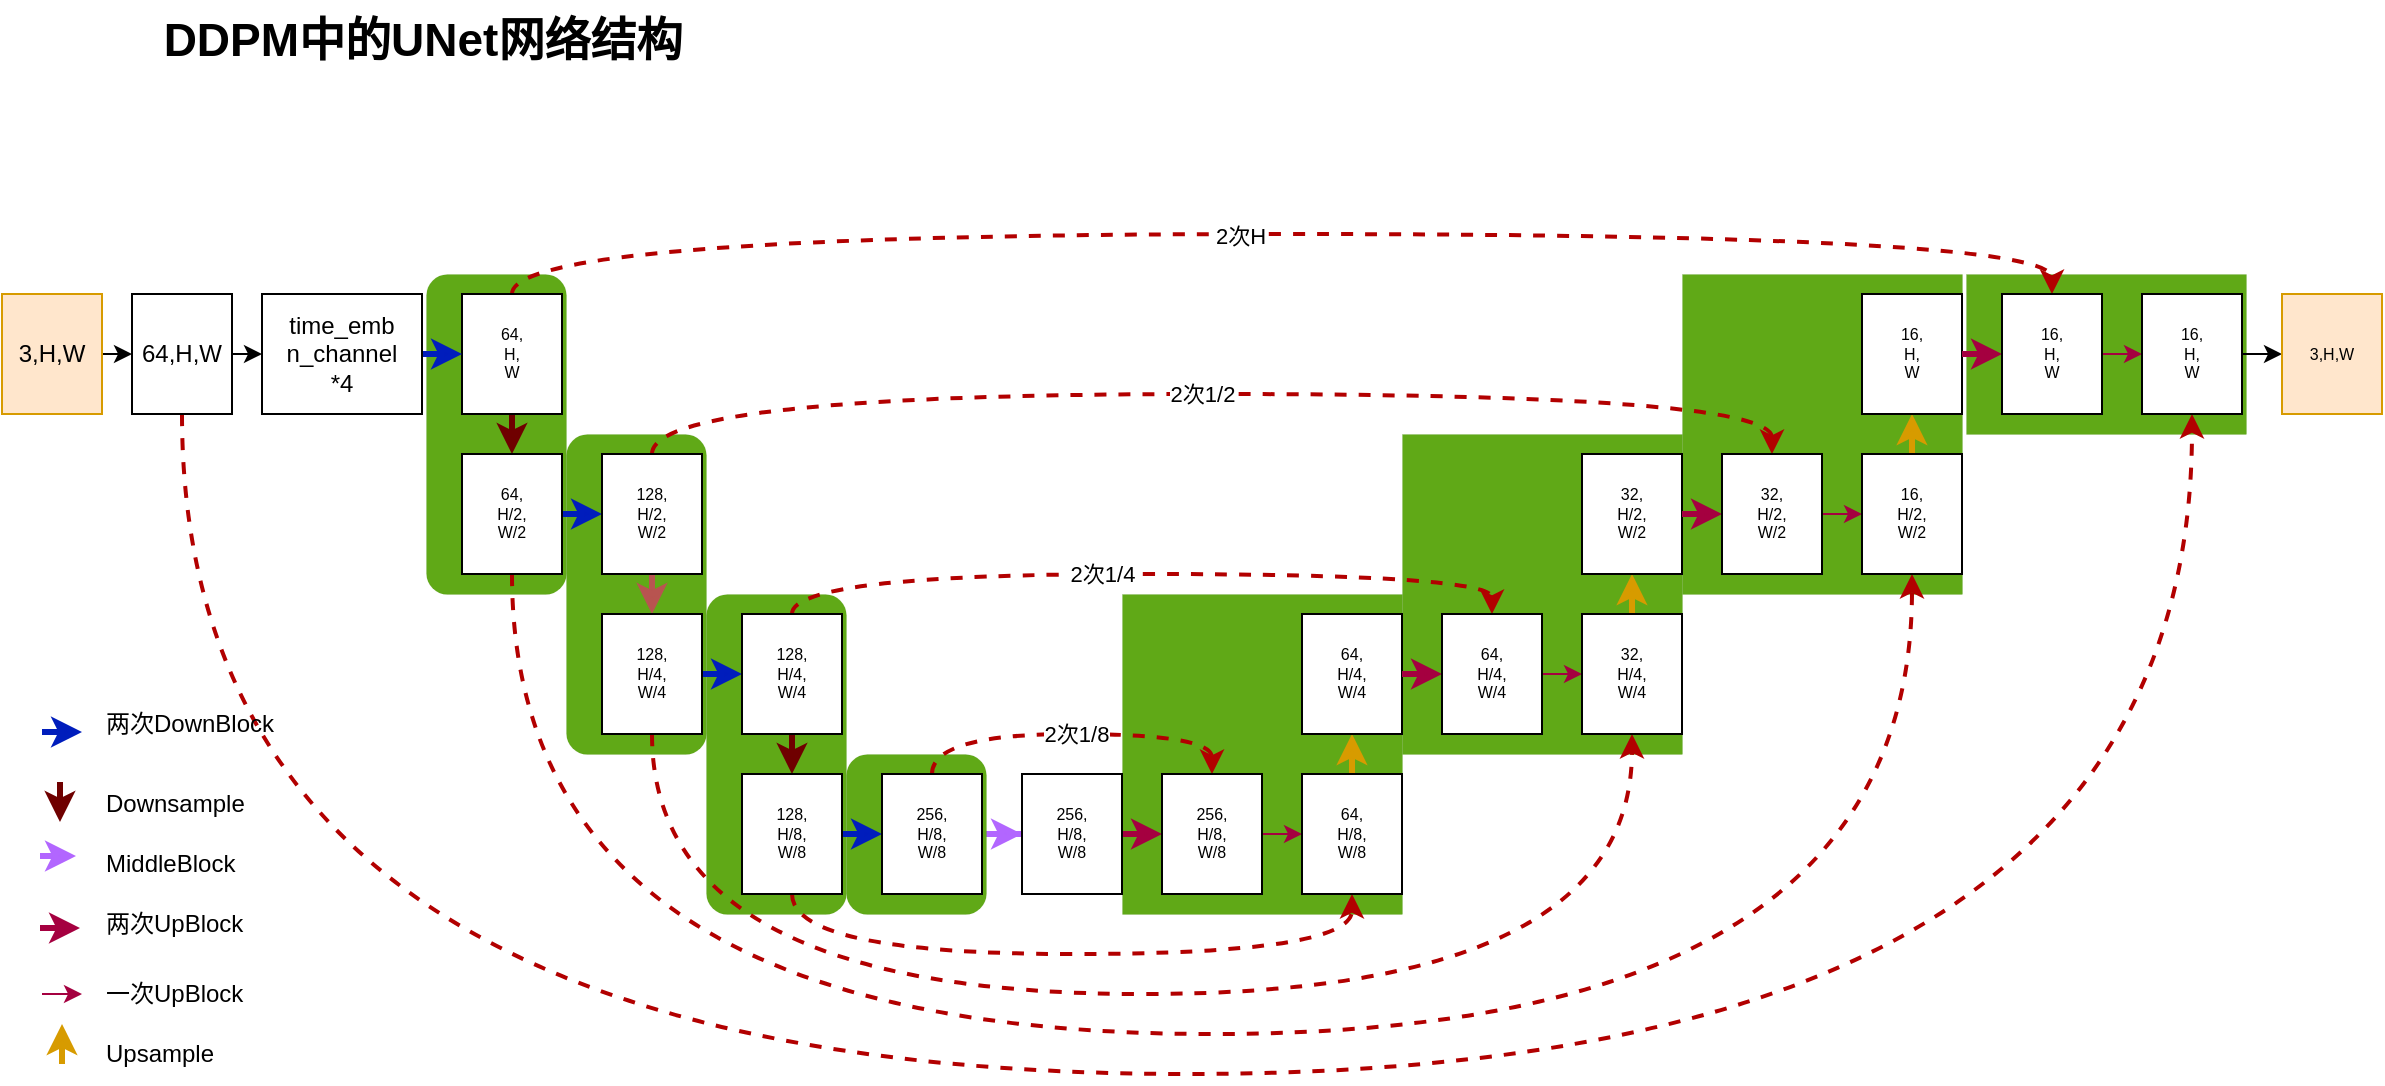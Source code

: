 <mxfile version="26.1.0">
  <diagram name="第 1 页" id="UOmE74sla-6Xq4TzrCP9">
    <mxGraphModel dx="1426" dy="755" grid="1" gridSize="10" guides="1" tooltips="1" connect="1" arrows="1" fold="1" page="1" pageScale="1" pageWidth="827" pageHeight="1169" math="0" shadow="0">
      <root>
        <mxCell id="0" />
        <mxCell id="1" parent="0" />
        <mxCell id="e_rMs-paFZbYIKmKLnwe-75" value="" style="rounded=0;whiteSpace=wrap;html=1;dashed=1;fillColor=#60a917;fontColor=#ffffff;strokeColor=#2D7600;strokeWidth=0;" parent="1" vertex="1">
          <mxGeometry x="1062" y="210" width="140" height="80" as="geometry" />
        </mxCell>
        <mxCell id="e_rMs-paFZbYIKmKLnwe-74" value="" style="rounded=0;whiteSpace=wrap;html=1;dashed=1;fillColor=#60a917;fontColor=#ffffff;strokeColor=#2D7600;strokeWidth=0;" parent="1" vertex="1">
          <mxGeometry x="920" y="210" width="140" height="160" as="geometry" />
        </mxCell>
        <mxCell id="e_rMs-paFZbYIKmKLnwe-73" value="" style="rounded=0;whiteSpace=wrap;html=1;dashed=1;fillColor=#60a917;fontColor=#ffffff;strokeColor=#2D7600;strokeWidth=0;" parent="1" vertex="1">
          <mxGeometry x="780" y="290" width="140" height="160" as="geometry" />
        </mxCell>
        <mxCell id="e_rMs-paFZbYIKmKLnwe-60" value="" style="rounded=0;whiteSpace=wrap;html=1;dashed=1;fillColor=#60a917;fontColor=#ffffff;strokeColor=#2D7600;strokeWidth=0;" parent="1" vertex="1">
          <mxGeometry x="640" y="370" width="140" height="160" as="geometry" />
        </mxCell>
        <mxCell id="e_rMs-paFZbYIKmKLnwe-37" style="edgeStyle=orthogonalEdgeStyle;rounded=0;orthogonalLoop=1;jettySize=auto;html=1;exitX=1;exitY=0.5;exitDx=0;exitDy=0;fillColor=#6a00ff;strokeColor=#B266FF;strokeWidth=3;" parent="1" source="e_rMs-paFZbYIKmKLnwe-35" target="e_rMs-paFZbYIKmKLnwe-36" edge="1">
          <mxGeometry relative="1" as="geometry" />
        </mxCell>
        <mxCell id="e_rMs-paFZbYIKmKLnwe-35" value="" style="rounded=1;whiteSpace=wrap;html=1;dashed=1;fillColor=#60a917;fontColor=#ffffff;strokeColor=#2D7600;strokeWidth=0;" parent="1" vertex="1">
          <mxGeometry x="502" y="450" width="70" height="80" as="geometry" />
        </mxCell>
        <mxCell id="e_rMs-paFZbYIKmKLnwe-34" value="" style="rounded=1;whiteSpace=wrap;html=1;dashed=1;fillColor=#60a917;fontColor=#ffffff;strokeColor=#2D7600;strokeWidth=0;" parent="1" vertex="1">
          <mxGeometry x="432" y="370" width="70" height="160" as="geometry" />
        </mxCell>
        <mxCell id="e_rMs-paFZbYIKmKLnwe-33" value="" style="rounded=1;whiteSpace=wrap;html=1;dashed=1;fillColor=#60a917;fontColor=#ffffff;strokeColor=#2D7600;strokeWidth=0;" parent="1" vertex="1">
          <mxGeometry x="362" y="290" width="70" height="160" as="geometry" />
        </mxCell>
        <mxCell id="e_rMs-paFZbYIKmKLnwe-32" value="" style="rounded=1;whiteSpace=wrap;html=1;fillColor=#60a917;fontColor=#ffffff;strokeColor=#2D7600;strokeWidth=0;" parent="1" vertex="1">
          <mxGeometry x="292" y="210" width="70" height="160" as="geometry" />
        </mxCell>
        <mxCell id="e_rMs-paFZbYIKmKLnwe-8" style="edgeStyle=orthogonalEdgeStyle;rounded=0;orthogonalLoop=1;jettySize=auto;html=1;exitX=1;exitY=0.5;exitDx=0;exitDy=0;entryX=0;entryY=0.5;entryDx=0;entryDy=0;" parent="1" source="e_rMs-paFZbYIKmKLnwe-1" target="e_rMs-paFZbYIKmKLnwe-2" edge="1">
          <mxGeometry relative="1" as="geometry" />
        </mxCell>
        <mxCell id="e_rMs-paFZbYIKmKLnwe-1" value="3,H,W" style="whiteSpace=wrap;html=1;fillColor=#ffe6cc;strokeColor=#d79b00;" parent="1" vertex="1">
          <mxGeometry x="80" y="220" width="50" height="60" as="geometry" />
        </mxCell>
        <mxCell id="e_rMs-paFZbYIKmKLnwe-9" style="edgeStyle=orthogonalEdgeStyle;rounded=0;orthogonalLoop=1;jettySize=auto;html=1;exitX=1;exitY=0.5;exitDx=0;exitDy=0;entryX=0;entryY=0.5;entryDx=0;entryDy=0;" parent="1" source="e_rMs-paFZbYIKmKLnwe-2" target="e_rMs-paFZbYIKmKLnwe-4" edge="1">
          <mxGeometry relative="1" as="geometry" />
        </mxCell>
        <mxCell id="e_rMs-paFZbYIKmKLnwe-90" style="edgeStyle=orthogonalEdgeStyle;rounded=0;orthogonalLoop=1;jettySize=auto;html=1;exitX=0.5;exitY=1;exitDx=0;exitDy=0;entryX=0.5;entryY=1;entryDx=0;entryDy=0;fillColor=#e51400;strokeColor=#B20000;strokeWidth=2;curved=1;dashed=1;" parent="1" source="e_rMs-paFZbYIKmKLnwe-2" target="e_rMs-paFZbYIKmKLnwe-71" edge="1">
          <mxGeometry relative="1" as="geometry">
            <Array as="points">
              <mxPoint x="170" y="610" />
              <mxPoint x="1175" y="610" />
            </Array>
          </mxGeometry>
        </mxCell>
        <mxCell id="e_rMs-paFZbYIKmKLnwe-2" value="64,H,W" style="whiteSpace=wrap;html=1;" parent="1" vertex="1">
          <mxGeometry x="145" y="220" width="50" height="60" as="geometry" />
        </mxCell>
        <mxCell id="e_rMs-paFZbYIKmKLnwe-14" style="edgeStyle=orthogonalEdgeStyle;rounded=0;orthogonalLoop=1;jettySize=auto;html=1;exitX=0.5;exitY=1;exitDx=0;exitDy=0;entryX=0.5;entryY=0;entryDx=0;entryDy=0;fillColor=#a20025;strokeColor=#6F0000;strokeWidth=3;" parent="1" source="e_rMs-paFZbYIKmKLnwe-3" target="e_rMs-paFZbYIKmKLnwe-13" edge="1">
          <mxGeometry relative="1" as="geometry" />
        </mxCell>
        <mxCell id="e_rMs-paFZbYIKmKLnwe-88" style="edgeStyle=orthogonalEdgeStyle;rounded=0;orthogonalLoop=1;jettySize=auto;html=1;exitX=0.5;exitY=0;exitDx=0;exitDy=0;entryX=0.5;entryY=0;entryDx=0;entryDy=0;fillColor=#e51400;strokeColor=#B20000;curved=1;dashed=1;strokeWidth=2;" parent="1" source="e_rMs-paFZbYIKmKLnwe-3" target="e_rMs-paFZbYIKmKLnwe-69" edge="1">
          <mxGeometry relative="1" as="geometry">
            <Array as="points">
              <mxPoint x="335" y="190" />
              <mxPoint x="1105" y="190" />
            </Array>
          </mxGeometry>
        </mxCell>
        <mxCell id="e_rMs-paFZbYIKmKLnwe-89" value="2次H" style="edgeLabel;html=1;align=center;verticalAlign=middle;resizable=0;points=[];" parent="e_rMs-paFZbYIKmKLnwe-88" vertex="1" connectable="0">
          <mxGeometry x="-0.052" y="-1" relative="1" as="geometry">
            <mxPoint as="offset" />
          </mxGeometry>
        </mxCell>
        <mxCell id="e_rMs-paFZbYIKmKLnwe-3" value="64,&lt;div&gt;H,&lt;/div&gt;&lt;div&gt;W&lt;/div&gt;" style="whiteSpace=wrap;html=1;fontSize=8;" parent="1" vertex="1">
          <mxGeometry x="310" y="220" width="50" height="60" as="geometry" />
        </mxCell>
        <mxCell id="e_rMs-paFZbYIKmKLnwe-7" style="edgeStyle=orthogonalEdgeStyle;rounded=0;orthogonalLoop=1;jettySize=auto;html=1;exitX=1;exitY=0.5;exitDx=0;exitDy=0;entryX=0;entryY=0.5;entryDx=0;entryDy=0;fillColor=#0050ef;strokeColor=#001DBC;strokeWidth=3;" parent="1" source="e_rMs-paFZbYIKmKLnwe-4" target="e_rMs-paFZbYIKmKLnwe-3" edge="1">
          <mxGeometry relative="1" as="geometry" />
        </mxCell>
        <mxCell id="e_rMs-paFZbYIKmKLnwe-4" value="time_emb&lt;div&gt;&lt;span style=&quot;background-color: transparent; color: light-dark(rgb(0, 0, 0), rgb(255, 255, 255));&quot;&gt;n_channel&lt;/span&gt;&lt;/div&gt;&lt;div&gt;&lt;span style=&quot;background-color: transparent; color: light-dark(rgb(0, 0, 0), rgb(255, 255, 255));&quot;&gt;*4&lt;/span&gt;&lt;/div&gt;" style="whiteSpace=wrap;html=1;" parent="1" vertex="1">
          <mxGeometry x="210" y="220" width="80" height="60" as="geometry" />
        </mxCell>
        <mxCell id="e_rMs-paFZbYIKmKLnwe-11" style="edgeStyle=orthogonalEdgeStyle;rounded=0;orthogonalLoop=1;jettySize=auto;html=1;exitX=1;exitY=0.5;exitDx=0;exitDy=0;entryX=0;entryY=0.5;entryDx=0;entryDy=0;fillColor=#0050ef;strokeColor=#001DBC;strokeWidth=3;" parent="1" edge="1">
          <mxGeometry relative="1" as="geometry">
            <mxPoint x="100" y="439" as="sourcePoint" />
            <mxPoint x="120" y="439" as="targetPoint" />
          </mxGeometry>
        </mxCell>
        <mxCell id="e_rMs-paFZbYIKmKLnwe-12" value="两次DownBlock" style="text;html=1;align=left;verticalAlign=middle;resizable=0;points=[];autosize=1;strokeColor=none;fillColor=none;" parent="1" vertex="1">
          <mxGeometry x="130" y="420" width="110" height="30" as="geometry" />
        </mxCell>
        <mxCell id="e_rMs-paFZbYIKmKLnwe-18" style="edgeStyle=orthogonalEdgeStyle;rounded=0;orthogonalLoop=1;jettySize=auto;html=1;exitX=1;exitY=0.5;exitDx=0;exitDy=0;entryX=0;entryY=0.5;entryDx=0;entryDy=0;fillColor=#0050ef;strokeColor=#001DBC;strokeWidth=3;" parent="1" source="e_rMs-paFZbYIKmKLnwe-13" target="e_rMs-paFZbYIKmKLnwe-17" edge="1">
          <mxGeometry relative="1" as="geometry" />
        </mxCell>
        <mxCell id="e_rMs-paFZbYIKmKLnwe-86" style="edgeStyle=orthogonalEdgeStyle;rounded=0;orthogonalLoop=1;jettySize=auto;html=1;exitX=0.5;exitY=1;exitDx=0;exitDy=0;entryX=0.5;entryY=1;entryDx=0;entryDy=0;startArrow=none;startFill=0;curved=1;dashed=1;fillColor=#e51400;strokeColor=#B20000;strokeWidth=2;" parent="1" source="e_rMs-paFZbYIKmKLnwe-13" target="e_rMs-paFZbYIKmKLnwe-65" edge="1">
          <mxGeometry relative="1" as="geometry">
            <Array as="points">
              <mxPoint x="335" y="590" />
              <mxPoint x="1035" y="590" />
            </Array>
          </mxGeometry>
        </mxCell>
        <mxCell id="e_rMs-paFZbYIKmKLnwe-13" value="64,&lt;div&gt;H/2,&lt;/div&gt;&lt;div&gt;W/2&lt;/div&gt;" style="whiteSpace=wrap;html=1;fontSize=8;" parent="1" vertex="1">
          <mxGeometry x="310" y="300" width="50" height="60" as="geometry" />
        </mxCell>
        <mxCell id="e_rMs-paFZbYIKmKLnwe-15" style="edgeStyle=orthogonalEdgeStyle;rounded=0;orthogonalLoop=1;jettySize=auto;html=1;exitX=0.5;exitY=1;exitDx=0;exitDy=0;entryX=0.5;entryY=0;entryDx=0;entryDy=0;fillColor=#a20025;strokeColor=#6F0000;strokeWidth=3;" parent="1" edge="1">
          <mxGeometry relative="1" as="geometry">
            <mxPoint x="109" y="464" as="sourcePoint" />
            <mxPoint x="109" y="484" as="targetPoint" />
          </mxGeometry>
        </mxCell>
        <mxCell id="e_rMs-paFZbYIKmKLnwe-16" value="Downsample" style="text;html=1;align=left;verticalAlign=middle;resizable=0;points=[];autosize=1;strokeColor=none;fillColor=none;" parent="1" vertex="1">
          <mxGeometry x="130" y="460" width="90" height="30" as="geometry" />
        </mxCell>
        <mxCell id="e_rMs-paFZbYIKmKLnwe-23" style="edgeStyle=orthogonalEdgeStyle;rounded=0;orthogonalLoop=1;jettySize=auto;html=1;exitX=0.5;exitY=1;exitDx=0;exitDy=0;entryX=0.5;entryY=0;entryDx=0;entryDy=0;fillColor=#f8cecc;strokeColor=#b85450;strokeWidth=3;" parent="1" source="e_rMs-paFZbYIKmKLnwe-17" target="e_rMs-paFZbYIKmKLnwe-22" edge="1">
          <mxGeometry relative="1" as="geometry" />
        </mxCell>
        <mxCell id="e_rMs-paFZbYIKmKLnwe-85" style="edgeStyle=orthogonalEdgeStyle;rounded=0;orthogonalLoop=1;jettySize=auto;html=1;exitX=0.5;exitY=0;exitDx=0;exitDy=0;entryX=0.5;entryY=0;entryDx=0;entryDy=0;fillColor=#e51400;strokeColor=#B20000;strokeWidth=2;dashed=1;curved=1;" parent="1" source="e_rMs-paFZbYIKmKLnwe-17" target="e_rMs-paFZbYIKmKLnwe-63" edge="1">
          <mxGeometry relative="1" as="geometry">
            <Array as="points">
              <mxPoint x="405" y="270" />
              <mxPoint x="965" y="270" />
            </Array>
          </mxGeometry>
        </mxCell>
        <mxCell id="e_rMs-paFZbYIKmKLnwe-17" value="128,&lt;div&gt;H/2,&lt;/div&gt;&lt;div&gt;W/2&lt;/div&gt;" style="whiteSpace=wrap;html=1;fontSize=8;" parent="1" vertex="1">
          <mxGeometry x="380" y="300" width="50" height="60" as="geometry" />
        </mxCell>
        <mxCell id="e_rMs-paFZbYIKmKLnwe-25" style="edgeStyle=orthogonalEdgeStyle;rounded=0;orthogonalLoop=1;jettySize=auto;html=1;exitX=1;exitY=0.5;exitDx=0;exitDy=0;entryX=0;entryY=0.5;entryDx=0;entryDy=0;fillColor=#0050ef;strokeColor=#001DBC;strokeWidth=3;" parent="1" source="e_rMs-paFZbYIKmKLnwe-22" target="e_rMs-paFZbYIKmKLnwe-24" edge="1">
          <mxGeometry relative="1" as="geometry" />
        </mxCell>
        <mxCell id="e_rMs-paFZbYIKmKLnwe-84" style="edgeStyle=orthogonalEdgeStyle;rounded=0;orthogonalLoop=1;jettySize=auto;html=1;exitX=0.5;exitY=1;exitDx=0;exitDy=0;entryX=0.5;entryY=1;entryDx=0;entryDy=0;curved=1;fillColor=#e51400;strokeColor=#B20000;strokeWidth=2;dashed=1;" parent="1" source="e_rMs-paFZbYIKmKLnwe-22" target="e_rMs-paFZbYIKmKLnwe-58" edge="1">
          <mxGeometry relative="1" as="geometry">
            <Array as="points">
              <mxPoint x="405" y="570" />
              <mxPoint x="895" y="570" />
            </Array>
          </mxGeometry>
        </mxCell>
        <mxCell id="e_rMs-paFZbYIKmKLnwe-22" value="128,&lt;div&gt;H/4,&lt;/div&gt;&lt;div&gt;W/4&lt;/div&gt;" style="whiteSpace=wrap;html=1;fontSize=8;" parent="1" vertex="1">
          <mxGeometry x="380" y="380" width="50" height="60" as="geometry" />
        </mxCell>
        <mxCell id="e_rMs-paFZbYIKmKLnwe-27" style="edgeStyle=orthogonalEdgeStyle;rounded=0;orthogonalLoop=1;jettySize=auto;html=1;exitX=0.5;exitY=1;exitDx=0;exitDy=0;entryX=0.5;entryY=0;entryDx=0;entryDy=0;fillColor=#a20025;strokeColor=#6F0000;strokeWidth=3;" parent="1" source="e_rMs-paFZbYIKmKLnwe-24" target="e_rMs-paFZbYIKmKLnwe-26" edge="1">
          <mxGeometry relative="1" as="geometry" />
        </mxCell>
        <mxCell id="e_rMs-paFZbYIKmKLnwe-82" style="edgeStyle=orthogonalEdgeStyle;rounded=0;orthogonalLoop=1;jettySize=auto;html=1;exitX=0.5;exitY=0;exitDx=0;exitDy=0;entryX=0.5;entryY=0;entryDx=0;entryDy=0;fillColor=#e51400;strokeColor=#B20000;strokeWidth=2;curved=1;dashed=1;" parent="1" source="e_rMs-paFZbYIKmKLnwe-24" target="e_rMs-paFZbYIKmKLnwe-56" edge="1">
          <mxGeometry relative="1" as="geometry" />
        </mxCell>
        <mxCell id="e_rMs-paFZbYIKmKLnwe-83" value="2次1/2" style="edgeLabel;html=1;align=center;verticalAlign=middle;resizable=0;points=[];" parent="e_rMs-paFZbYIKmKLnwe-82" vertex="1" connectable="0">
          <mxGeometry x="-0.104" y="2" relative="1" as="geometry">
            <mxPoint x="50" y="-88" as="offset" />
          </mxGeometry>
        </mxCell>
        <mxCell id="e_rMs-paFZbYIKmKLnwe-24" value="128,&lt;div&gt;H/4,&lt;/div&gt;&lt;div&gt;W/4&lt;/div&gt;" style="whiteSpace=wrap;html=1;fontSize=8;" parent="1" vertex="1">
          <mxGeometry x="450" y="380" width="50" height="60" as="geometry" />
        </mxCell>
        <mxCell id="e_rMs-paFZbYIKmKLnwe-29" style="edgeStyle=orthogonalEdgeStyle;rounded=0;orthogonalLoop=1;jettySize=auto;html=1;exitX=1;exitY=0.5;exitDx=0;exitDy=0;entryX=0;entryY=0.5;entryDx=0;entryDy=0;fillColor=#0050ef;strokeColor=#001DBC;strokeWidth=3;" parent="1" source="e_rMs-paFZbYIKmKLnwe-26" target="e_rMs-paFZbYIKmKLnwe-28" edge="1">
          <mxGeometry relative="1" as="geometry" />
        </mxCell>
        <mxCell id="e_rMs-paFZbYIKmKLnwe-81" style="edgeStyle=orthogonalEdgeStyle;rounded=0;orthogonalLoop=1;jettySize=auto;html=1;exitX=0.5;exitY=1;exitDx=0;exitDy=0;entryX=0.5;entryY=1;entryDx=0;entryDy=0;fillColor=#e51400;strokeColor=#B20000;dashed=1;strokeWidth=2;curved=1;" parent="1" source="e_rMs-paFZbYIKmKLnwe-26" target="e_rMs-paFZbYIKmKLnwe-45" edge="1">
          <mxGeometry relative="1" as="geometry">
            <Array as="points">
              <mxPoint x="475" y="550" />
              <mxPoint x="755" y="550" />
            </Array>
          </mxGeometry>
        </mxCell>
        <mxCell id="e_rMs-paFZbYIKmKLnwe-26" value="128,&lt;div&gt;H/8,&lt;/div&gt;&lt;div&gt;W/8&lt;/div&gt;" style="whiteSpace=wrap;html=1;fontSize=8;" parent="1" vertex="1">
          <mxGeometry x="450" y="460" width="50" height="60" as="geometry" />
        </mxCell>
        <mxCell id="e_rMs-paFZbYIKmKLnwe-79" style="edgeStyle=orthogonalEdgeStyle;rounded=0;orthogonalLoop=1;jettySize=auto;html=1;exitX=0.5;exitY=0;exitDx=0;exitDy=0;entryX=0.5;entryY=0;entryDx=0;entryDy=0;fillColor=#e51400;strokeColor=#B20000;dashed=1;strokeWidth=2;curved=1;" parent="1" source="e_rMs-paFZbYIKmKLnwe-28" target="e_rMs-paFZbYIKmKLnwe-41" edge="1">
          <mxGeometry relative="1" as="geometry">
            <Array as="points">
              <mxPoint x="545" y="440" />
              <mxPoint x="685" y="440" />
            </Array>
          </mxGeometry>
        </mxCell>
        <mxCell id="e_rMs-paFZbYIKmKLnwe-80" value="2次1/8" style="edgeLabel;html=1;align=center;verticalAlign=middle;resizable=0;points=[];" parent="e_rMs-paFZbYIKmKLnwe-79" vertex="1" connectable="0">
          <mxGeometry x="-0.165" y="1" relative="1" as="geometry">
            <mxPoint x="17" y="1" as="offset" />
          </mxGeometry>
        </mxCell>
        <mxCell id="e_rMs-paFZbYIKmKLnwe-28" value="256,&lt;div&gt;H/8,&lt;/div&gt;&lt;div&gt;W/8&lt;/div&gt;" style="whiteSpace=wrap;html=1;fontSize=8;" parent="1" vertex="1">
          <mxGeometry x="520" y="460" width="50" height="60" as="geometry" />
        </mxCell>
        <mxCell id="e_rMs-paFZbYIKmKLnwe-42" style="edgeStyle=orthogonalEdgeStyle;rounded=0;orthogonalLoop=1;jettySize=auto;html=1;exitX=1;exitY=0.5;exitDx=0;exitDy=0;entryX=0;entryY=0.5;entryDx=0;entryDy=0;fillColor=#d80073;strokeColor=#A50040;strokeWidth=3;" parent="1" source="e_rMs-paFZbYIKmKLnwe-36" target="e_rMs-paFZbYIKmKLnwe-41" edge="1">
          <mxGeometry relative="1" as="geometry" />
        </mxCell>
        <mxCell id="e_rMs-paFZbYIKmKLnwe-36" value="256,&lt;div&gt;H/8,&lt;/div&gt;&lt;div&gt;W/8&lt;/div&gt;" style="whiteSpace=wrap;html=1;fontSize=8;" parent="1" vertex="1">
          <mxGeometry x="590" y="460" width="50" height="60" as="geometry" />
        </mxCell>
        <mxCell id="e_rMs-paFZbYIKmKLnwe-39" style="edgeStyle=orthogonalEdgeStyle;rounded=0;orthogonalLoop=1;jettySize=auto;html=1;exitX=1;exitY=0.5;exitDx=0;exitDy=0;fillColor=#6a00ff;strokeColor=#B266FF;strokeWidth=3;" parent="1" edge="1">
          <mxGeometry relative="1" as="geometry">
            <mxPoint x="99" y="501" as="sourcePoint" />
            <mxPoint x="117" y="501" as="targetPoint" />
          </mxGeometry>
        </mxCell>
        <mxCell id="e_rMs-paFZbYIKmKLnwe-40" value="MiddleBlock" style="text;html=1;align=left;verticalAlign=middle;resizable=0;points=[];autosize=1;strokeColor=none;fillColor=none;" parent="1" vertex="1">
          <mxGeometry x="130" y="490" width="90" height="30" as="geometry" />
        </mxCell>
        <mxCell id="e_rMs-paFZbYIKmKLnwe-46" style="edgeStyle=orthogonalEdgeStyle;rounded=0;orthogonalLoop=1;jettySize=auto;html=1;exitX=1;exitY=0.5;exitDx=0;exitDy=0;entryX=0;entryY=0.5;entryDx=0;entryDy=0;fillColor=#d80073;strokeColor=#A50040;" parent="1" source="e_rMs-paFZbYIKmKLnwe-41" target="e_rMs-paFZbYIKmKLnwe-45" edge="1">
          <mxGeometry relative="1" as="geometry" />
        </mxCell>
        <mxCell id="e_rMs-paFZbYIKmKLnwe-41" value="256,&lt;div&gt;H/8,&lt;/div&gt;&lt;div&gt;W/8&lt;/div&gt;" style="whiteSpace=wrap;html=1;fontSize=8;" parent="1" vertex="1">
          <mxGeometry x="660" y="460" width="50" height="60" as="geometry" />
        </mxCell>
        <mxCell id="e_rMs-paFZbYIKmKLnwe-43" style="edgeStyle=orthogonalEdgeStyle;rounded=0;orthogonalLoop=1;jettySize=auto;html=1;exitX=1;exitY=0.5;exitDx=0;exitDy=0;entryX=0;entryY=0.5;entryDx=0;entryDy=0;fillColor=#d80073;strokeColor=#A50040;strokeWidth=3;" parent="1" edge="1">
          <mxGeometry relative="1" as="geometry">
            <mxPoint x="99" y="537" as="sourcePoint" />
            <mxPoint x="119" y="537" as="targetPoint" />
          </mxGeometry>
        </mxCell>
        <mxCell id="e_rMs-paFZbYIKmKLnwe-44" value="两次UpBlock" style="text;html=1;align=left;verticalAlign=middle;resizable=0;points=[];autosize=1;strokeColor=none;fillColor=none;" parent="1" vertex="1">
          <mxGeometry x="130" y="520" width="90" height="30" as="geometry" />
        </mxCell>
        <mxCell id="e_rMs-paFZbYIKmKLnwe-51" style="edgeStyle=orthogonalEdgeStyle;rounded=0;orthogonalLoop=1;jettySize=auto;html=1;exitX=0.5;exitY=0;exitDx=0;exitDy=0;entryX=0.5;entryY=1;entryDx=0;entryDy=0;fillColor=#ffcd28;strokeColor=#d79b00;strokeWidth=3;gradientColor=#ffa500;" parent="1" source="e_rMs-paFZbYIKmKLnwe-45" target="e_rMs-paFZbYIKmKLnwe-49" edge="1">
          <mxGeometry relative="1" as="geometry" />
        </mxCell>
        <mxCell id="e_rMs-paFZbYIKmKLnwe-45" value="64,&lt;div&gt;H/8,&lt;/div&gt;&lt;div&gt;W/8&lt;/div&gt;" style="whiteSpace=wrap;html=1;fontSize=8;" parent="1" vertex="1">
          <mxGeometry x="730" y="460" width="50" height="60" as="geometry" />
        </mxCell>
        <mxCell id="e_rMs-paFZbYIKmKLnwe-47" style="edgeStyle=orthogonalEdgeStyle;rounded=0;orthogonalLoop=1;jettySize=auto;html=1;exitX=1;exitY=0.5;exitDx=0;exitDy=0;entryX=0;entryY=0.5;entryDx=0;entryDy=0;fillColor=#d80073;strokeColor=#A50040;strokeWidth=1;" parent="1" edge="1">
          <mxGeometry relative="1" as="geometry">
            <mxPoint x="100" y="570" as="sourcePoint" />
            <mxPoint x="120" y="570" as="targetPoint" />
          </mxGeometry>
        </mxCell>
        <mxCell id="e_rMs-paFZbYIKmKLnwe-48" value="一次UpBlock" style="text;html=1;align=left;verticalAlign=middle;resizable=0;points=[];autosize=1;strokeColor=none;fillColor=none;" parent="1" vertex="1">
          <mxGeometry x="130" y="555" width="90" height="30" as="geometry" />
        </mxCell>
        <mxCell id="e_rMs-paFZbYIKmKLnwe-49" value="64,&lt;div&gt;H/4,&lt;/div&gt;&lt;div&gt;W/4&lt;/div&gt;" style="whiteSpace=wrap;html=1;fontSize=8;" parent="1" vertex="1">
          <mxGeometry x="730" y="380" width="50" height="60" as="geometry" />
        </mxCell>
        <mxCell id="e_rMs-paFZbYIKmKLnwe-52" style="edgeStyle=orthogonalEdgeStyle;rounded=0;orthogonalLoop=1;jettySize=auto;html=1;exitX=0.5;exitY=0;exitDx=0;exitDy=0;entryX=0.5;entryY=1;entryDx=0;entryDy=0;fillColor=#ffcd28;strokeColor=#d79b00;strokeWidth=3;gradientColor=#ffa500;" parent="1" edge="1">
          <mxGeometry relative="1" as="geometry">
            <mxPoint x="110" y="605" as="sourcePoint" />
            <mxPoint x="110" y="585" as="targetPoint" />
          </mxGeometry>
        </mxCell>
        <mxCell id="e_rMs-paFZbYIKmKLnwe-53" value="Upsample" style="text;html=1;align=left;verticalAlign=middle;resizable=0;points=[];autosize=1;strokeColor=none;fillColor=none;" parent="1" vertex="1">
          <mxGeometry x="130" y="585" width="80" height="30" as="geometry" />
        </mxCell>
        <mxCell id="e_rMs-paFZbYIKmKLnwe-54" style="edgeStyle=orthogonalEdgeStyle;rounded=0;orthogonalLoop=1;jettySize=auto;html=1;exitX=1;exitY=0.5;exitDx=0;exitDy=0;entryX=0;entryY=0.5;entryDx=0;entryDy=0;fillColor=#d80073;strokeColor=#A50040;strokeWidth=3;" parent="1" target="e_rMs-paFZbYIKmKLnwe-56" edge="1">
          <mxGeometry relative="1" as="geometry">
            <mxPoint x="780" y="410" as="sourcePoint" />
          </mxGeometry>
        </mxCell>
        <mxCell id="e_rMs-paFZbYIKmKLnwe-55" style="edgeStyle=orthogonalEdgeStyle;rounded=0;orthogonalLoop=1;jettySize=auto;html=1;exitX=1;exitY=0.5;exitDx=0;exitDy=0;entryX=0;entryY=0.5;entryDx=0;entryDy=0;fillColor=#d80073;strokeColor=#A50040;" parent="1" source="e_rMs-paFZbYIKmKLnwe-56" target="e_rMs-paFZbYIKmKLnwe-58" edge="1">
          <mxGeometry relative="1" as="geometry" />
        </mxCell>
        <mxCell id="e_rMs-paFZbYIKmKLnwe-56" value="64,&lt;div&gt;H/4,&lt;/div&gt;&lt;div&gt;W/4&lt;/div&gt;" style="whiteSpace=wrap;html=1;fontSize=8;" parent="1" vertex="1">
          <mxGeometry x="800" y="380" width="50" height="60" as="geometry" />
        </mxCell>
        <mxCell id="e_rMs-paFZbYIKmKLnwe-57" style="edgeStyle=orthogonalEdgeStyle;rounded=0;orthogonalLoop=1;jettySize=auto;html=1;exitX=0.5;exitY=0;exitDx=0;exitDy=0;entryX=0.5;entryY=1;entryDx=0;entryDy=0;fillColor=#ffcd28;strokeColor=#d79b00;strokeWidth=3;gradientColor=#ffa500;" parent="1" source="e_rMs-paFZbYIKmKLnwe-58" target="e_rMs-paFZbYIKmKLnwe-59" edge="1">
          <mxGeometry relative="1" as="geometry" />
        </mxCell>
        <mxCell id="e_rMs-paFZbYIKmKLnwe-58" value="32,&lt;div&gt;H/4,&lt;/div&gt;&lt;div&gt;W/4&lt;/div&gt;" style="whiteSpace=wrap;html=1;fontSize=8;" parent="1" vertex="1">
          <mxGeometry x="870" y="380" width="50" height="60" as="geometry" />
        </mxCell>
        <mxCell id="e_rMs-paFZbYIKmKLnwe-59" value="32,&lt;div&gt;H/2,&lt;/div&gt;&lt;div&gt;W/2&lt;/div&gt;" style="whiteSpace=wrap;html=1;fontSize=8;" parent="1" vertex="1">
          <mxGeometry x="870" y="300" width="50" height="60" as="geometry" />
        </mxCell>
        <mxCell id="e_rMs-paFZbYIKmKLnwe-61" style="edgeStyle=orthogonalEdgeStyle;rounded=0;orthogonalLoop=1;jettySize=auto;html=1;exitX=1;exitY=0.5;exitDx=0;exitDy=0;entryX=0;entryY=0.5;entryDx=0;entryDy=0;fillColor=#d80073;strokeColor=#A50040;strokeWidth=3;" parent="1" target="e_rMs-paFZbYIKmKLnwe-63" edge="1">
          <mxGeometry relative="1" as="geometry">
            <mxPoint x="920" y="330" as="sourcePoint" />
          </mxGeometry>
        </mxCell>
        <mxCell id="e_rMs-paFZbYIKmKLnwe-62" style="edgeStyle=orthogonalEdgeStyle;rounded=0;orthogonalLoop=1;jettySize=auto;html=1;exitX=1;exitY=0.5;exitDx=0;exitDy=0;entryX=0;entryY=0.5;entryDx=0;entryDy=0;fillColor=#d80073;strokeColor=#A50040;" parent="1" source="e_rMs-paFZbYIKmKLnwe-63" target="e_rMs-paFZbYIKmKLnwe-65" edge="1">
          <mxGeometry relative="1" as="geometry" />
        </mxCell>
        <mxCell id="e_rMs-paFZbYIKmKLnwe-63" value="32,&lt;div&gt;H/2,&lt;/div&gt;&lt;div&gt;W/2&lt;/div&gt;" style="whiteSpace=wrap;html=1;fontSize=8;" parent="1" vertex="1">
          <mxGeometry x="940" y="300" width="50" height="60" as="geometry" />
        </mxCell>
        <mxCell id="e_rMs-paFZbYIKmKLnwe-64" style="edgeStyle=orthogonalEdgeStyle;rounded=0;orthogonalLoop=1;jettySize=auto;html=1;exitX=0.5;exitY=0;exitDx=0;exitDy=0;entryX=0.5;entryY=1;entryDx=0;entryDy=0;fillColor=#ffcd28;strokeColor=#d79b00;strokeWidth=3;gradientColor=#ffa500;" parent="1" source="e_rMs-paFZbYIKmKLnwe-65" target="e_rMs-paFZbYIKmKLnwe-66" edge="1">
          <mxGeometry relative="1" as="geometry" />
        </mxCell>
        <mxCell id="e_rMs-paFZbYIKmKLnwe-65" value="16,&lt;div&gt;H/2,&lt;/div&gt;&lt;div&gt;W/2&lt;/div&gt;" style="whiteSpace=wrap;html=1;fontSize=8;" parent="1" vertex="1">
          <mxGeometry x="1010" y="300" width="50" height="60" as="geometry" />
        </mxCell>
        <mxCell id="e_rMs-paFZbYIKmKLnwe-66" value="16,&lt;div&gt;H,&lt;/div&gt;&lt;div&gt;W&lt;/div&gt;" style="whiteSpace=wrap;html=1;fontSize=8;" parent="1" vertex="1">
          <mxGeometry x="1010" y="220" width="50" height="60" as="geometry" />
        </mxCell>
        <mxCell id="e_rMs-paFZbYIKmKLnwe-67" style="edgeStyle=orthogonalEdgeStyle;rounded=0;orthogonalLoop=1;jettySize=auto;html=1;exitX=1;exitY=0.5;exitDx=0;exitDy=0;entryX=0;entryY=0.5;entryDx=0;entryDy=0;fillColor=#d80073;strokeColor=#A50040;strokeWidth=3;" parent="1" target="e_rMs-paFZbYIKmKLnwe-69" edge="1">
          <mxGeometry relative="1" as="geometry">
            <mxPoint x="1060" y="250" as="sourcePoint" />
          </mxGeometry>
        </mxCell>
        <mxCell id="e_rMs-paFZbYIKmKLnwe-68" style="edgeStyle=orthogonalEdgeStyle;rounded=0;orthogonalLoop=1;jettySize=auto;html=1;exitX=1;exitY=0.5;exitDx=0;exitDy=0;entryX=0;entryY=0.5;entryDx=0;entryDy=0;fillColor=#d80073;strokeColor=#A50040;" parent="1" source="e_rMs-paFZbYIKmKLnwe-69" target="e_rMs-paFZbYIKmKLnwe-71" edge="1">
          <mxGeometry relative="1" as="geometry" />
        </mxCell>
        <mxCell id="e_rMs-paFZbYIKmKLnwe-69" value="16,&lt;div&gt;H,&lt;/div&gt;&lt;div&gt;W&lt;/div&gt;" style="whiteSpace=wrap;html=1;fontSize=8;" parent="1" vertex="1">
          <mxGeometry x="1080" y="220" width="50" height="60" as="geometry" />
        </mxCell>
        <mxCell id="e_rMs-paFZbYIKmKLnwe-78" style="edgeStyle=orthogonalEdgeStyle;rounded=0;orthogonalLoop=1;jettySize=auto;html=1;exitX=1;exitY=0.5;exitDx=0;exitDy=0;entryX=0;entryY=0.5;entryDx=0;entryDy=0;" parent="1" source="e_rMs-paFZbYIKmKLnwe-71" target="e_rMs-paFZbYIKmKLnwe-77" edge="1">
          <mxGeometry relative="1" as="geometry" />
        </mxCell>
        <mxCell id="e_rMs-paFZbYIKmKLnwe-71" value="16,&lt;div&gt;H,&lt;/div&gt;&lt;div&gt;W&lt;/div&gt;" style="whiteSpace=wrap;html=1;fontSize=8;" parent="1" vertex="1">
          <mxGeometry x="1150" y="220" width="50" height="60" as="geometry" />
        </mxCell>
        <mxCell id="e_rMs-paFZbYIKmKLnwe-77" value="3,H,W" style="whiteSpace=wrap;html=1;fontSize=8;fillColor=#ffe6cc;strokeColor=#d79b00;" parent="1" vertex="1">
          <mxGeometry x="1220" y="220" width="50" height="60" as="geometry" />
        </mxCell>
        <mxCell id="e_rMs-paFZbYIKmKLnwe-87" value="2次1/4" style="edgeLabel;html=1;align=center;verticalAlign=middle;resizable=0;points=[];" parent="1" vertex="1" connectable="0">
          <mxGeometry x="630" y="360" as="geometry" />
        </mxCell>
        <mxCell id="e_rMs-paFZbYIKmKLnwe-91" value="&lt;b&gt;&lt;font style=&quot;font-size: 23px;&quot;&gt;DDPM中的UNet网络结构&lt;/font&gt;&lt;/b&gt;" style="text;html=1;align=center;verticalAlign=middle;resizable=0;points=[];autosize=1;strokeColor=none;fillColor=none;" parent="1" vertex="1">
          <mxGeometry x="150" y="73" width="280" height="40" as="geometry" />
        </mxCell>
      </root>
    </mxGraphModel>
  </diagram>
</mxfile>
